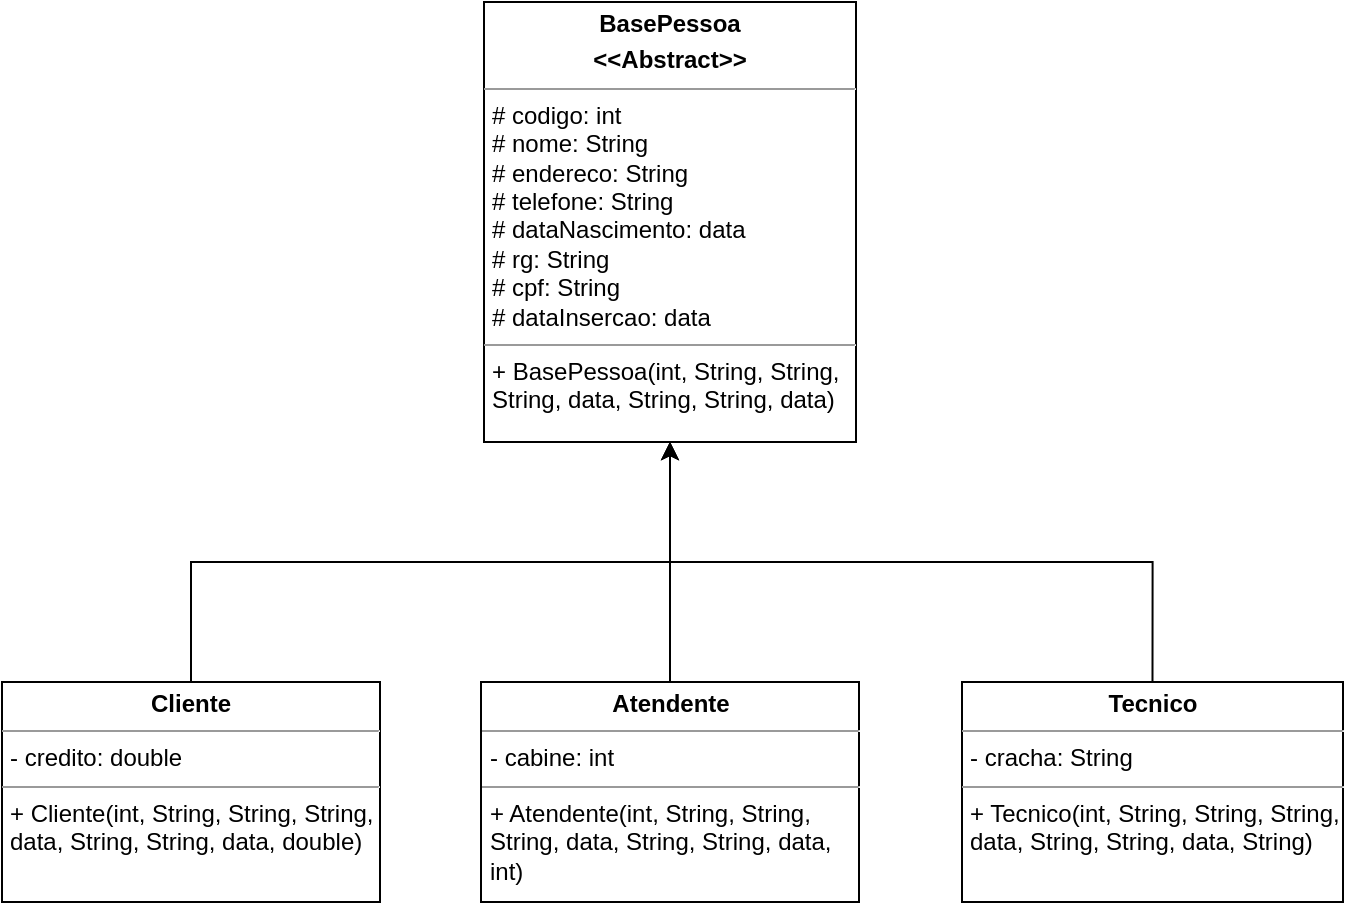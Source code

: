 <mxfile version="21.6.9" type="github">
  <diagram name="Página-1" id="Xb6--F9dvVxkSxiUxHyn">
    <mxGraphModel dx="1035" dy="562" grid="1" gridSize="10" guides="1" tooltips="1" connect="1" arrows="1" fold="1" page="1" pageScale="1" pageWidth="827" pageHeight="1169" math="0" shadow="0">
      <root>
        <mxCell id="0" />
        <mxCell id="1" parent="0" />
        <mxCell id="VK_7zUkU3pycDPIYCeAr-1" value="&lt;p style=&quot;margin:0px;margin-top:4px;text-align:center;&quot;&gt;&lt;b&gt;BasePessoa&lt;/b&gt;&lt;/p&gt;&lt;p style=&quot;margin:0px;margin-top:4px;text-align:center;&quot;&gt;&lt;b&gt;&amp;lt;&amp;lt;Abstract&amp;gt;&amp;gt;&lt;/b&gt;&lt;/p&gt;&lt;hr size=&quot;1&quot;&gt;&lt;p style=&quot;margin:0px;margin-left:4px;&quot;&gt;# codigo: int&lt;/p&gt;&lt;p style=&quot;margin:0px;margin-left:4px;&quot;&gt;# nome: String&lt;/p&gt;&lt;p style=&quot;margin:0px;margin-left:4px;&quot;&gt;# endereco: String&lt;/p&gt;&lt;p style=&quot;margin:0px;margin-left:4px;&quot;&gt;# telefone: String&lt;/p&gt;&lt;p style=&quot;margin:0px;margin-left:4px;&quot;&gt;# dataNascimento: data&lt;/p&gt;&lt;p style=&quot;margin:0px;margin-left:4px;&quot;&gt;# rg: String&lt;/p&gt;&lt;p style=&quot;margin:0px;margin-left:4px;&quot;&gt;# cpf: String&lt;/p&gt;&lt;p style=&quot;margin:0px;margin-left:4px;&quot;&gt;# dataInsercao: data&lt;/p&gt;&lt;hr size=&quot;1&quot;&gt;&lt;p style=&quot;margin:0px;margin-left:4px;&quot;&gt;+ BasePessoa(int, String, String, String, data, String, String, data)&lt;/p&gt;" style="verticalAlign=top;align=left;overflow=fill;fontSize=12;fontFamily=Helvetica;html=1;whiteSpace=wrap;" vertex="1" parent="1">
          <mxGeometry x="321" y="60" width="186" height="220" as="geometry" />
        </mxCell>
        <mxCell id="VK_7zUkU3pycDPIYCeAr-3" style="edgeStyle=orthogonalEdgeStyle;rounded=0;orthogonalLoop=1;jettySize=auto;html=1;exitX=0.5;exitY=0;exitDx=0;exitDy=0;entryX=0.5;entryY=1;entryDx=0;entryDy=0;" edge="1" parent="1" source="VK_7zUkU3pycDPIYCeAr-2" target="VK_7zUkU3pycDPIYCeAr-1">
          <mxGeometry relative="1" as="geometry" />
        </mxCell>
        <mxCell id="VK_7zUkU3pycDPIYCeAr-2" value="&lt;p style=&quot;margin:0px;margin-top:4px;text-align:center;&quot;&gt;&lt;b&gt;Cliente&lt;/b&gt;&lt;/p&gt;&lt;hr size=&quot;1&quot;&gt;&lt;p style=&quot;margin:0px;margin-left:4px;&quot;&gt;- credito: double&lt;/p&gt;&lt;hr size=&quot;1&quot;&gt;&lt;p style=&quot;margin:0px;margin-left:4px;&quot;&gt;+ Cliente(int, String, String, String, data, String, String, data, double)&lt;/p&gt;" style="verticalAlign=top;align=left;overflow=fill;fontSize=12;fontFamily=Helvetica;html=1;whiteSpace=wrap;" vertex="1" parent="1">
          <mxGeometry x="80" y="400" width="189" height="110" as="geometry" />
        </mxCell>
        <mxCell id="VK_7zUkU3pycDPIYCeAr-7" style="edgeStyle=orthogonalEdgeStyle;rounded=0;orthogonalLoop=1;jettySize=auto;html=1;entryX=0.5;entryY=1;entryDx=0;entryDy=0;" edge="1" parent="1" source="VK_7zUkU3pycDPIYCeAr-4" target="VK_7zUkU3pycDPIYCeAr-1">
          <mxGeometry relative="1" as="geometry" />
        </mxCell>
        <mxCell id="VK_7zUkU3pycDPIYCeAr-4" value="&lt;p style=&quot;margin:0px;margin-top:4px;text-align:center;&quot;&gt;&lt;b&gt;Atendente&lt;/b&gt;&lt;/p&gt;&lt;hr size=&quot;1&quot;&gt;&lt;p style=&quot;margin:0px;margin-left:4px;&quot;&gt;- cabine: int&lt;/p&gt;&lt;hr size=&quot;1&quot;&gt;&lt;p style=&quot;margin:0px;margin-left:4px;&quot;&gt;+ Atendente(int, String, String, String, data, String, String, data, int)&lt;/p&gt;" style="verticalAlign=top;align=left;overflow=fill;fontSize=12;fontFamily=Helvetica;html=1;whiteSpace=wrap;" vertex="1" parent="1">
          <mxGeometry x="319.5" y="400" width="189" height="110" as="geometry" />
        </mxCell>
        <mxCell id="VK_7zUkU3pycDPIYCeAr-11" style="edgeStyle=orthogonalEdgeStyle;rounded=0;orthogonalLoop=1;jettySize=auto;html=1;exitX=0.5;exitY=0;exitDx=0;exitDy=0;entryX=0.5;entryY=1;entryDx=0;entryDy=0;" edge="1" parent="1" source="VK_7zUkU3pycDPIYCeAr-8" target="VK_7zUkU3pycDPIYCeAr-1">
          <mxGeometry relative="1" as="geometry" />
        </mxCell>
        <mxCell id="VK_7zUkU3pycDPIYCeAr-8" value="&lt;p style=&quot;margin:0px;margin-top:4px;text-align:center;&quot;&gt;&lt;b&gt;Tecnico&lt;/b&gt;&lt;/p&gt;&lt;hr size=&quot;1&quot;&gt;&lt;p style=&quot;margin:0px;margin-left:4px;&quot;&gt;- cracha: String&lt;/p&gt;&lt;hr size=&quot;1&quot;&gt;&lt;p style=&quot;margin:0px;margin-left:4px;&quot;&gt;+ Tecnico(int, String, String, String, data, String, String, data, String)&lt;/p&gt;" style="verticalAlign=top;align=left;overflow=fill;fontSize=12;fontFamily=Helvetica;html=1;whiteSpace=wrap;" vertex="1" parent="1">
          <mxGeometry x="560" y="400" width="190.5" height="110" as="geometry" />
        </mxCell>
      </root>
    </mxGraphModel>
  </diagram>
</mxfile>
